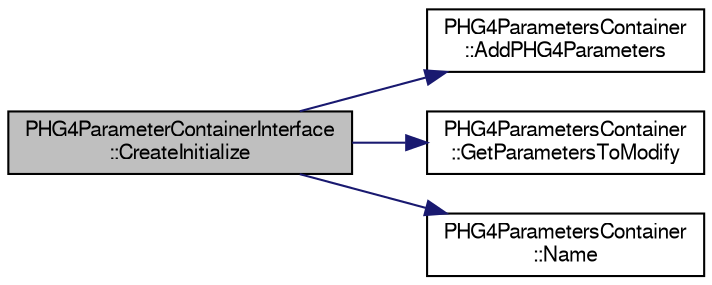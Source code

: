 digraph "PHG4ParameterContainerInterface::CreateInitialize"
{
  bgcolor="transparent";
  edge [fontname="FreeSans",fontsize="10",labelfontname="FreeSans",labelfontsize="10"];
  node [fontname="FreeSans",fontsize="10",shape=record];
  rankdir="LR";
  Node1 [label="PHG4ParameterContainerInterface\l::CreateInitialize",height=0.2,width=0.4,color="black", fillcolor="grey75", style="filled" fontcolor="black"];
  Node1 -> Node2 [color="midnightblue",fontsize="10",style="solid",fontname="FreeSans"];
  Node2 [label="PHG4ParametersContainer\l::AddPHG4Parameters",height=0.2,width=0.4,color="black",URL="$d5/d5f/classPHG4ParametersContainer.html#a4a75fbc12b4219993210c82c1fb4f165"];
  Node1 -> Node3 [color="midnightblue",fontsize="10",style="solid",fontname="FreeSans"];
  Node3 [label="PHG4ParametersContainer\l::GetParametersToModify",height=0.2,width=0.4,color="black",URL="$d5/d5f/classPHG4ParametersContainer.html#ad8e3be7b9f2dfbeda9b7fa524e6e637d"];
  Node1 -> Node4 [color="midnightblue",fontsize="10",style="solid",fontname="FreeSans"];
  Node4 [label="PHG4ParametersContainer\l::Name",height=0.2,width=0.4,color="black",URL="$d5/d5f/classPHG4ParametersContainer.html#a8d85fde2c957047fc5eccf45df464efb"];
}
